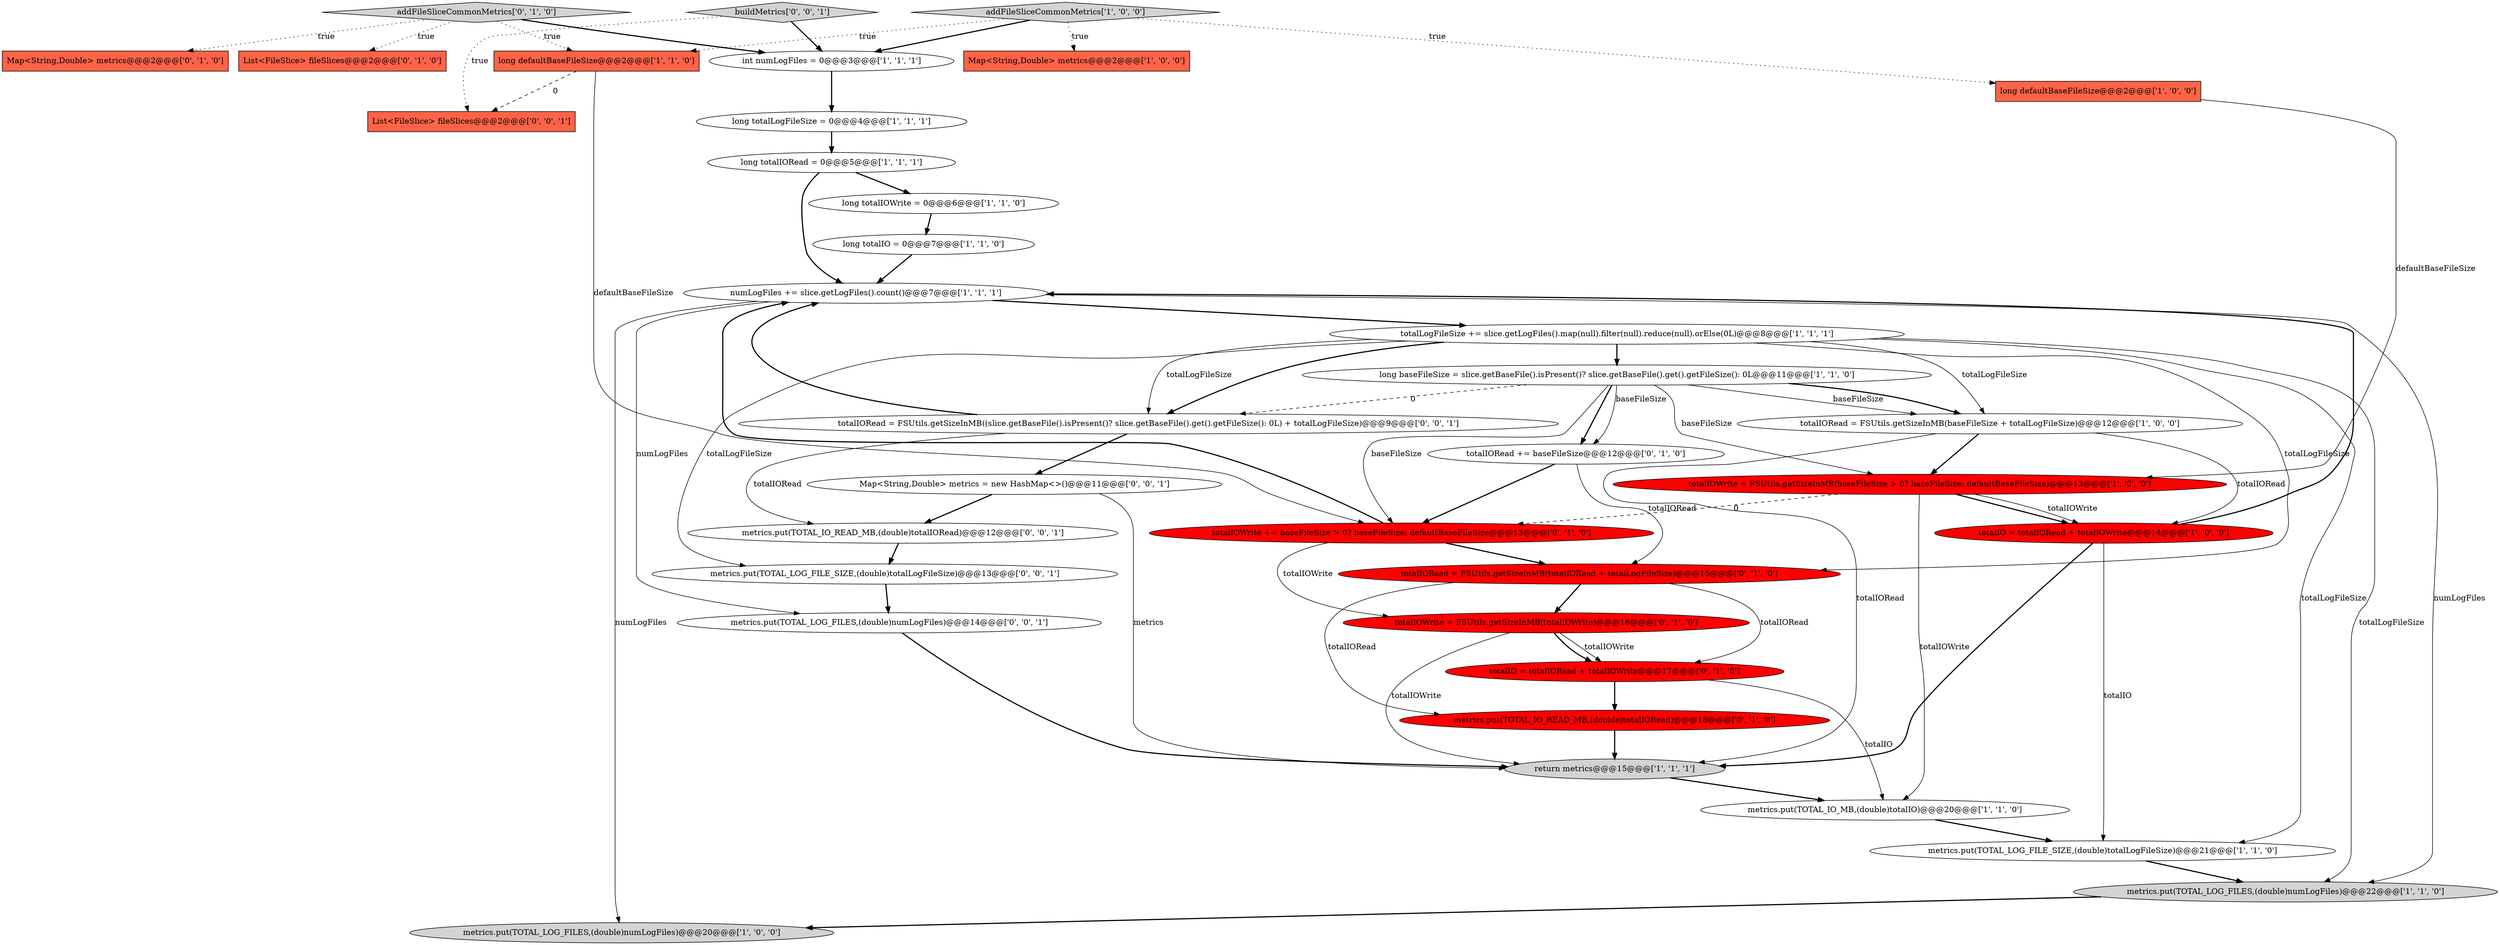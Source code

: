 digraph {
21 [style = filled, label = "Map<String,Double> metrics@@@2@@@['0', '1', '0']", fillcolor = tomato, shape = box image = "AAA0AAABBB2BBB"];
27 [style = filled, label = "totalIOWrite = FSUtils.getSizeInMB(totalIOWrite)@@@16@@@['0', '1', '0']", fillcolor = red, shape = ellipse image = "AAA1AAABBB2BBB"];
28 [style = filled, label = "metrics.put(TOTAL_IO_READ_MB,(double)totalIORead)@@@18@@@['0', '1', '0']", fillcolor = red, shape = ellipse image = "AAA1AAABBB2BBB"];
19 [style = filled, label = "totalLogFileSize += slice.getLogFiles().map(null).filter(null).reduce(null).orElse(0L)@@@8@@@['1', '1', '1']", fillcolor = white, shape = ellipse image = "AAA0AAABBB1BBB"];
5 [style = filled, label = "metrics.put(TOTAL_IO_MB,(double)totalIO)@@@20@@@['1', '1', '0']", fillcolor = white, shape = ellipse image = "AAA0AAABBB1BBB"];
17 [style = filled, label = "totalIOWrite = FSUtils.getSizeInMB(baseFileSize > 0? baseFileSize: defaultBaseFileSize)@@@13@@@['1', '0', '0']", fillcolor = red, shape = ellipse image = "AAA1AAABBB1BBB"];
33 [style = filled, label = "buildMetrics['0', '0', '1']", fillcolor = lightgray, shape = diamond image = "AAA0AAABBB3BBB"];
6 [style = filled, label = "long totalIO = 0@@@7@@@['1', '1', '0']", fillcolor = white, shape = ellipse image = "AAA0AAABBB1BBB"];
13 [style = filled, label = "int numLogFiles = 0@@@3@@@['1', '1', '1']", fillcolor = white, shape = ellipse image = "AAA0AAABBB1BBB"];
16 [style = filled, label = "long baseFileSize = slice.getBaseFile().isPresent()? slice.getBaseFile().get().getFileSize(): 0L@@@11@@@['1', '1', '0']", fillcolor = white, shape = ellipse image = "AAA0AAABBB1BBB"];
25 [style = filled, label = "totalIORead = FSUtils.getSizeInMB(totalIORead + totalLogFileSize)@@@15@@@['0', '1', '0']", fillcolor = red, shape = ellipse image = "AAA1AAABBB2BBB"];
20 [style = filled, label = "List<FileSlice> fileSlices@@@2@@@['0', '1', '0']", fillcolor = tomato, shape = box image = "AAA0AAABBB2BBB"];
14 [style = filled, label = "long totalIOWrite = 0@@@6@@@['1', '1', '0']", fillcolor = white, shape = ellipse image = "AAA0AAABBB1BBB"];
23 [style = filled, label = "totalIORead += baseFileSize@@@12@@@['0', '1', '0']", fillcolor = white, shape = ellipse image = "AAA0AAABBB2BBB"];
11 [style = filled, label = "totalIO = totalIORead + totalIOWrite@@@14@@@['1', '0', '0']", fillcolor = red, shape = ellipse image = "AAA1AAABBB1BBB"];
8 [style = filled, label = "Map<String,Double> metrics@@@2@@@['1', '0', '0']", fillcolor = tomato, shape = box image = "AAA0AAABBB1BBB"];
12 [style = filled, label = "metrics.put(TOTAL_LOG_FILES,(double)numLogFiles)@@@22@@@['1', '1', '0']", fillcolor = lightgray, shape = ellipse image = "AAA0AAABBB1BBB"];
3 [style = filled, label = "addFileSliceCommonMetrics['1', '0', '0']", fillcolor = lightgray, shape = diamond image = "AAA0AAABBB1BBB"];
10 [style = filled, label = "long totalIORead = 0@@@5@@@['1', '1', '1']", fillcolor = white, shape = ellipse image = "AAA0AAABBB1BBB"];
34 [style = filled, label = "metrics.put(TOTAL_LOG_FILES,(double)numLogFiles)@@@14@@@['0', '0', '1']", fillcolor = white, shape = ellipse image = "AAA0AAABBB3BBB"];
22 [style = filled, label = "addFileSliceCommonMetrics['0', '1', '0']", fillcolor = lightgray, shape = diamond image = "AAA0AAABBB2BBB"];
9 [style = filled, label = "return metrics@@@15@@@['1', '1', '1']", fillcolor = lightgray, shape = ellipse image = "AAA0AAABBB1BBB"];
30 [style = filled, label = "metrics.put(TOTAL_IO_READ_MB,(double)totalIORead)@@@12@@@['0', '0', '1']", fillcolor = white, shape = ellipse image = "AAA0AAABBB3BBB"];
1 [style = filled, label = "metrics.put(TOTAL_LOG_FILE_SIZE,(double)totalLogFileSize)@@@21@@@['1', '1', '0']", fillcolor = white, shape = ellipse image = "AAA0AAABBB1BBB"];
35 [style = filled, label = "List<FileSlice> fileSlices@@@2@@@['0', '0', '1']", fillcolor = tomato, shape = box image = "AAA0AAABBB3BBB"];
29 [style = filled, label = "Map<String,Double> metrics = new HashMap<>()@@@11@@@['0', '0', '1']", fillcolor = white, shape = ellipse image = "AAA0AAABBB3BBB"];
18 [style = filled, label = "metrics.put(TOTAL_LOG_FILES,(double)numLogFiles)@@@20@@@['1', '0', '0']", fillcolor = lightgray, shape = ellipse image = "AAA0AAABBB1BBB"];
24 [style = filled, label = "totalIO = totalIORead + totalIOWrite@@@17@@@['0', '1', '0']", fillcolor = red, shape = ellipse image = "AAA1AAABBB2BBB"];
4 [style = filled, label = "totalIORead = FSUtils.getSizeInMB(baseFileSize + totalLogFileSize)@@@12@@@['1', '0', '0']", fillcolor = white, shape = ellipse image = "AAA0AAABBB1BBB"];
2 [style = filled, label = "numLogFiles += slice.getLogFiles().count()@@@7@@@['1', '1', '1']", fillcolor = white, shape = ellipse image = "AAA0AAABBB1BBB"];
15 [style = filled, label = "long defaultBaseFileSize@@@2@@@['1', '1', '0']", fillcolor = tomato, shape = box image = "AAA0AAABBB1BBB"];
7 [style = filled, label = "long defaultBaseFileSize@@@2@@@['1', '0', '0']", fillcolor = tomato, shape = box image = "AAA0AAABBB1BBB"];
0 [style = filled, label = "long totalLogFileSize = 0@@@4@@@['1', '1', '1']", fillcolor = white, shape = ellipse image = "AAA0AAABBB1BBB"];
31 [style = filled, label = "totalIORead = FSUtils.getSizeInMB((slice.getBaseFile().isPresent()? slice.getBaseFile().get().getFileSize(): 0L) + totalLogFileSize)@@@9@@@['0', '0', '1']", fillcolor = white, shape = ellipse image = "AAA0AAABBB3BBB"];
32 [style = filled, label = "metrics.put(TOTAL_LOG_FILE_SIZE,(double)totalLogFileSize)@@@13@@@['0', '0', '1']", fillcolor = white, shape = ellipse image = "AAA0AAABBB3BBB"];
26 [style = filled, label = "totalIOWrite += baseFileSize > 0? baseFileSize: defaultBaseFileSize@@@13@@@['0', '1', '0']", fillcolor = red, shape = ellipse image = "AAA1AAABBB2BBB"];
24->5 [style = solid, label="totalIO"];
22->21 [style = dotted, label="true"];
19->4 [style = solid, label="totalLogFileSize"];
2->34 [style = solid, label="numLogFiles"];
24->28 [style = bold, label=""];
4->11 [style = solid, label="totalIORead"];
3->7 [style = dotted, label="true"];
2->19 [style = bold, label=""];
34->9 [style = bold, label=""];
4->17 [style = bold, label=""];
19->12 [style = solid, label="totalLogFileSize"];
16->31 [style = dashed, label="0"];
29->30 [style = bold, label=""];
2->18 [style = solid, label="numLogFiles"];
10->14 [style = bold, label=""];
19->31 [style = bold, label=""];
15->26 [style = solid, label="defaultBaseFileSize"];
16->23 [style = solid, label="baseFileSize"];
26->25 [style = bold, label=""];
23->26 [style = bold, label=""];
27->9 [style = solid, label="totalIOWrite"];
28->9 [style = bold, label=""];
31->29 [style = bold, label=""];
30->32 [style = bold, label=""];
31->2 [style = bold, label=""];
32->34 [style = bold, label=""];
25->28 [style = solid, label="totalIORead"];
16->23 [style = bold, label=""];
16->26 [style = solid, label="baseFileSize"];
25->24 [style = solid, label="totalIORead"];
11->9 [style = bold, label=""];
33->13 [style = bold, label=""];
11->2 [style = bold, label=""];
27->24 [style = solid, label="totalIOWrite"];
16->17 [style = solid, label="baseFileSize"];
29->9 [style = solid, label="metrics"];
19->16 [style = bold, label=""];
19->25 [style = solid, label="totalLogFileSize"];
6->2 [style = bold, label=""];
15->35 [style = dashed, label="0"];
25->27 [style = bold, label=""];
7->17 [style = solid, label="defaultBaseFileSize"];
5->1 [style = bold, label=""];
26->2 [style = bold, label=""];
23->25 [style = solid, label="totalIORead"];
0->10 [style = bold, label=""];
19->31 [style = solid, label="totalLogFileSize"];
22->20 [style = dotted, label="true"];
33->35 [style = dotted, label="true"];
2->12 [style = solid, label="numLogFiles"];
26->27 [style = solid, label="totalIOWrite"];
3->15 [style = dotted, label="true"];
4->9 [style = solid, label="totalIORead"];
31->30 [style = solid, label="totalIORead"];
16->4 [style = solid, label="baseFileSize"];
17->5 [style = solid, label="totalIOWrite"];
1->12 [style = bold, label=""];
19->32 [style = solid, label="totalLogFileSize"];
9->5 [style = bold, label=""];
12->18 [style = bold, label=""];
3->13 [style = bold, label=""];
17->26 [style = dashed, label="0"];
19->1 [style = solid, label="totalLogFileSize"];
27->24 [style = bold, label=""];
10->2 [style = bold, label=""];
16->4 [style = bold, label=""];
3->8 [style = dotted, label="true"];
22->15 [style = dotted, label="true"];
11->1 [style = solid, label="totalIO"];
14->6 [style = bold, label=""];
22->13 [style = bold, label=""];
13->0 [style = bold, label=""];
17->11 [style = bold, label=""];
17->11 [style = solid, label="totalIOWrite"];
}
